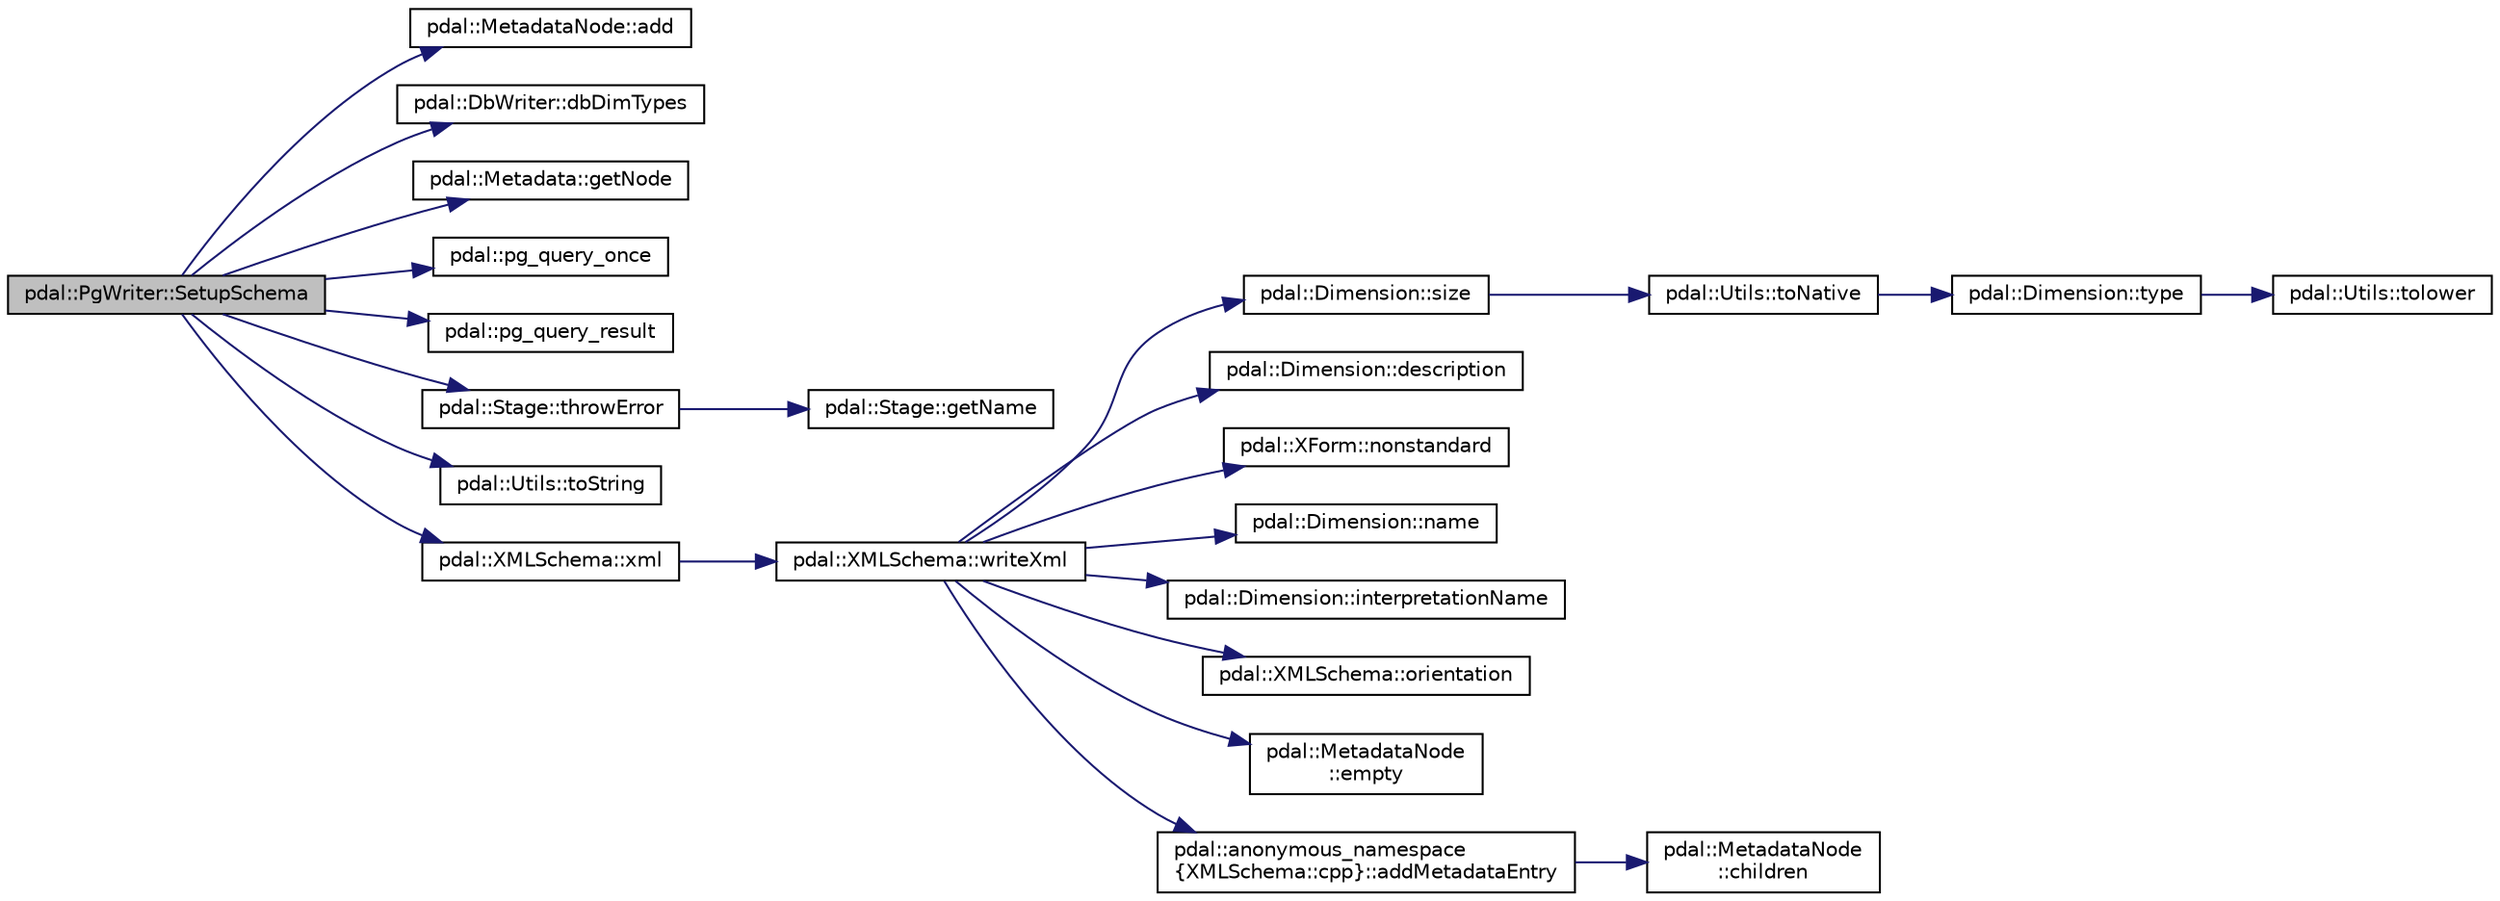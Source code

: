 digraph "pdal::PgWriter::SetupSchema"
{
  edge [fontname="Helvetica",fontsize="10",labelfontname="Helvetica",labelfontsize="10"];
  node [fontname="Helvetica",fontsize="10",shape=record];
  rankdir="LR";
  Node1 [label="pdal::PgWriter::SetupSchema",height=0.2,width=0.4,color="black", fillcolor="grey75", style="filled", fontcolor="black"];
  Node1 -> Node2 [color="midnightblue",fontsize="10",style="solid",fontname="Helvetica"];
  Node2 [label="pdal::MetadataNode::add",height=0.2,width=0.4,color="black", fillcolor="white", style="filled",URL="$classpdal_1_1MetadataNode.html#af2c1c5d91f6ab47a804aa8a0a1b043c2"];
  Node1 -> Node3 [color="midnightblue",fontsize="10",style="solid",fontname="Helvetica"];
  Node3 [label="pdal::DbWriter::dbDimTypes",height=0.2,width=0.4,color="black", fillcolor="white", style="filled",URL="$classpdal_1_1DbWriter.html#aa59072aba21063c635bdd5a7bf5e6597"];
  Node1 -> Node4 [color="midnightblue",fontsize="10",style="solid",fontname="Helvetica"];
  Node4 [label="pdal::Metadata::getNode",height=0.2,width=0.4,color="black", fillcolor="white", style="filled",URL="$classpdal_1_1Metadata.html#a814b102d379464268245c23abbdd4b38"];
  Node1 -> Node5 [color="midnightblue",fontsize="10",style="solid",fontname="Helvetica"];
  Node5 [label="pdal::pg_query_once",height=0.2,width=0.4,color="black", fillcolor="white", style="filled",URL="$namespacepdal.html#ad69ac66aae29c213befad05eaa269bf1"];
  Node1 -> Node6 [color="midnightblue",fontsize="10",style="solid",fontname="Helvetica"];
  Node6 [label="pdal::pg_query_result",height=0.2,width=0.4,color="black", fillcolor="white", style="filled",URL="$namespacepdal.html#aa40e03c638df615fa62327f57b5b8ec5"];
  Node1 -> Node7 [color="midnightblue",fontsize="10",style="solid",fontname="Helvetica"];
  Node7 [label="pdal::Stage::throwError",height=0.2,width=0.4,color="black", fillcolor="white", style="filled",URL="$classpdal_1_1Stage.html#abdbd1176da12dfd882d931a43290797f"];
  Node7 -> Node8 [color="midnightblue",fontsize="10",style="solid",fontname="Helvetica"];
  Node8 [label="pdal::Stage::getName",height=0.2,width=0.4,color="black", fillcolor="white", style="filled",URL="$classpdal_1_1Stage.html#a6c81d6fbbac17ebe4cd63806916cc750"];
  Node1 -> Node9 [color="midnightblue",fontsize="10",style="solid",fontname="Helvetica"];
  Node9 [label="pdal::Utils::toString",height=0.2,width=0.4,color="black", fillcolor="white", style="filled",URL="$namespacepdal_1_1Utils.html#a19dbb0a5ce84b6f60fea55cd54e674cf"];
  Node1 -> Node10 [color="midnightblue",fontsize="10",style="solid",fontname="Helvetica"];
  Node10 [label="pdal::XMLSchema::xml",height=0.2,width=0.4,color="black", fillcolor="white", style="filled",URL="$classpdal_1_1XMLSchema.html#ab65bccb4fea02c913d969ce284f88b68"];
  Node10 -> Node11 [color="midnightblue",fontsize="10",style="solid",fontname="Helvetica"];
  Node11 [label="pdal::XMLSchema::writeXml",height=0.2,width=0.4,color="black", fillcolor="white", style="filled",URL="$classpdal_1_1XMLSchema.html#a9148f9295b75c3db5f6fed865ccf90f6"];
  Node11 -> Node12 [color="midnightblue",fontsize="10",style="solid",fontname="Helvetica"];
  Node12 [label="pdal::Dimension::size",height=0.2,width=0.4,color="black", fillcolor="white", style="filled",URL="$namespacepdal_1_1Dimension.html#acf81dae9d5946f3a941f9df154b2329b"];
  Node12 -> Node13 [color="midnightblue",fontsize="10",style="solid",fontname="Helvetica"];
  Node13 [label="pdal::Utils::toNative",height=0.2,width=0.4,color="black", fillcolor="white", style="filled",URL="$namespacepdal_1_1Utils.html#a59253304d0f929e3a3ea00f09636002f"];
  Node13 -> Node14 [color="midnightblue",fontsize="10",style="solid",fontname="Helvetica"];
  Node14 [label="pdal::Dimension::type",height=0.2,width=0.4,color="black", fillcolor="white", style="filled",URL="$namespacepdal_1_1Dimension.html#a880d689fed54aa3ded6f88c9e058c5d2"];
  Node14 -> Node15 [color="midnightblue",fontsize="10",style="solid",fontname="Helvetica"];
  Node15 [label="pdal::Utils::tolower",height=0.2,width=0.4,color="black", fillcolor="white", style="filled",URL="$namespacepdal_1_1Utils.html#a5268937cf695835e55392f752dc02cb2"];
  Node11 -> Node16 [color="midnightblue",fontsize="10",style="solid",fontname="Helvetica"];
  Node16 [label="pdal::Dimension::description",height=0.2,width=0.4,color="black", fillcolor="white", style="filled",URL="$namespacepdal_1_1Dimension.html#a4041a0eeee0ca503caad91db24affa0e"];
  Node11 -> Node17 [color="midnightblue",fontsize="10",style="solid",fontname="Helvetica"];
  Node17 [label="pdal::XForm::nonstandard",height=0.2,width=0.4,color="black", fillcolor="white", style="filled",URL="$structpdal_1_1XForm.html#aa8911e8618efef91038c0b4d1e37c331"];
  Node11 -> Node18 [color="midnightblue",fontsize="10",style="solid",fontname="Helvetica"];
  Node18 [label="pdal::Dimension::name",height=0.2,width=0.4,color="black", fillcolor="white", style="filled",URL="$namespacepdal_1_1Dimension.html#af3176b0b7e6b4be000317846cf7c2718"];
  Node11 -> Node19 [color="midnightblue",fontsize="10",style="solid",fontname="Helvetica"];
  Node19 [label="pdal::Dimension::interpretationName",height=0.2,width=0.4,color="black", fillcolor="white", style="filled",URL="$namespacepdal_1_1Dimension.html#acc41232ae1e707d6c928ffb9a56592d3"];
  Node11 -> Node20 [color="midnightblue",fontsize="10",style="solid",fontname="Helvetica"];
  Node20 [label="pdal::XMLSchema::orientation",height=0.2,width=0.4,color="black", fillcolor="white", style="filled",URL="$classpdal_1_1XMLSchema.html#a9b9265cfb89000cbc60013d785f14a89"];
  Node11 -> Node21 [color="midnightblue",fontsize="10",style="solid",fontname="Helvetica"];
  Node21 [label="pdal::MetadataNode\l::empty",height=0.2,width=0.4,color="black", fillcolor="white", style="filled",URL="$classpdal_1_1MetadataNode.html#a097ca6118bd2432005d1815dc23c6c1f"];
  Node11 -> Node22 [color="midnightblue",fontsize="10",style="solid",fontname="Helvetica"];
  Node22 [label="pdal::anonymous_namespace\l\{XMLSchema::cpp\}::addMetadataEntry",height=0.2,width=0.4,color="black", fillcolor="white", style="filled",URL="$namespacepdal_1_1anonymous__namespace_02XMLSchema_8cpp_03.html#a9c3ad98fd8f4f67f2c954bf92591af1d"];
  Node22 -> Node23 [color="midnightblue",fontsize="10",style="solid",fontname="Helvetica"];
  Node23 [label="pdal::MetadataNode\l::children",height=0.2,width=0.4,color="black", fillcolor="white", style="filled",URL="$classpdal_1_1MetadataNode.html#ab86b0ccbf27f9eee29cbb5252e9431b7"];
}
